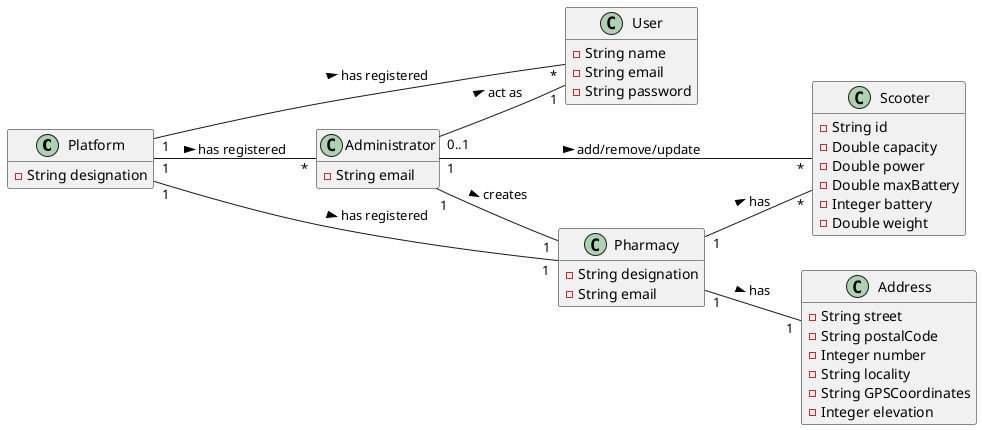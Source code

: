@startuml

hide methods
left to right direction

class Platform {
  -String designation
}

class User {
  -String name
  -String email
  -String password
}

class Administrator {
  -String email
}

class Scooter {
  -String id
  -Double capacity
  -Double power
  -Double maxBattery
  -Integer battery
  -Double weight
}

class Pharmacy {
  -String designation
  -String email
}

class Address {
  -String street
  -String postalCode
  -Integer number
  -String locality
  -String GPSCoordinates
  -Integer elevation
}

Platform "1" -- "*" Administrator : has registered >
Platform "1" -- "*" User : has registered >
Platform "1" -- "1" Pharmacy : has registered >

Administrator "1" -- "1" Pharmacy : creates >
Administrator "0..1" -- "1" User : act as >
Administrator "1" -- "*" Scooter : add/remove/update >

Pharmacy "1" -- "1" Address : has >
Pharmacy "1" -- "*" Scooter : has >
@enduml
